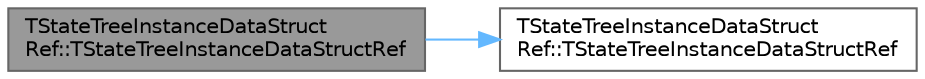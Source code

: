 digraph "TStateTreeInstanceDataStructRef::TStateTreeInstanceDataStructRef"
{
 // INTERACTIVE_SVG=YES
 // LATEX_PDF_SIZE
  bgcolor="transparent";
  edge [fontname=Helvetica,fontsize=10,labelfontname=Helvetica,labelfontsize=10];
  node [fontname=Helvetica,fontsize=10,shape=box,height=0.2,width=0.4];
  rankdir="LR";
  Node1 [id="Node000001",label="TStateTreeInstanceDataStruct\lRef::TStateTreeInstanceDataStructRef",height=0.2,width=0.4,color="gray40", fillcolor="grey60", style="filled", fontcolor="black",tooltip=" "];
  Node1 -> Node2 [id="edge1_Node000001_Node000002",color="steelblue1",style="solid",tooltip=" "];
  Node2 [id="Node000002",label="TStateTreeInstanceDataStruct\lRef::TStateTreeInstanceDataStructRef",height=0.2,width=0.4,color="grey40", fillcolor="white", style="filled",URL="$dd/da8/structTStateTreeInstanceDataStructRef.html#a3192bdd9c144c529292b039369f5d953",tooltip=" "];
}
